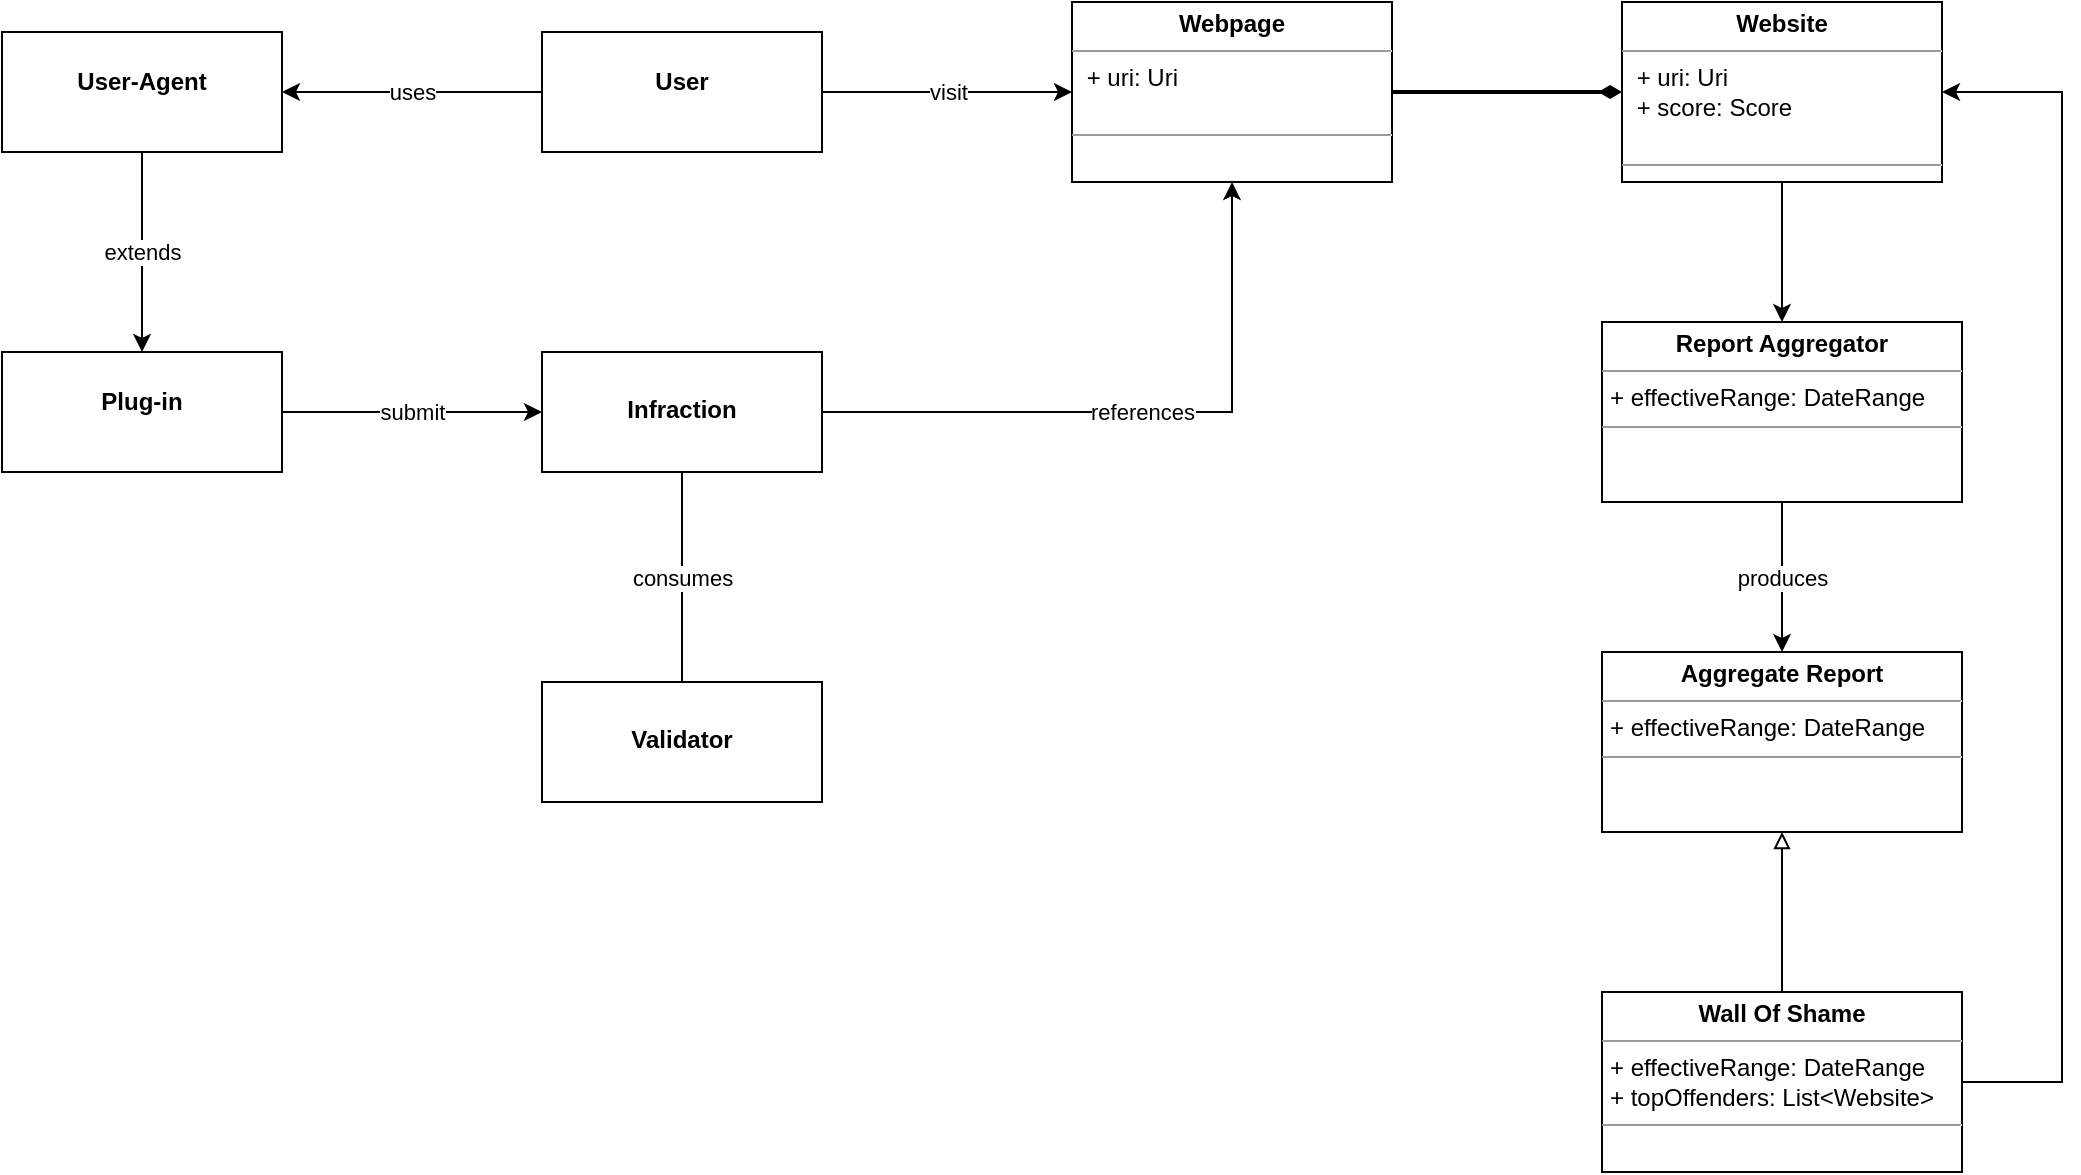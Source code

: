 <mxfile version="14.6.13" type="device" pages="2"><diagram id="81mISGI1vYHHDTWpU5pt" name="Entities"><mxGraphModel dx="1089" dy="964" grid="1" gridSize="10" guides="1" tooltips="1" connect="1" arrows="1" fold="1" page="1" pageScale="1" pageWidth="850" pageHeight="1100" math="0" shadow="0"><root><mxCell id="0"/><mxCell id="1" parent="0"/><mxCell id="MjmT01dzy0nshGW_xpt6-8" value="visit" style="edgeStyle=orthogonalEdgeStyle;rounded=0;orthogonalLoop=1;jettySize=auto;html=1;" parent="1" source="MjmT01dzy0nshGW_xpt6-4" target="MjmT01dzy0nshGW_xpt6-28" edge="1"><mxGeometry relative="1" as="geometry"><mxPoint x="575" y="90" as="targetPoint"/></mxGeometry></mxCell><mxCell id="MjmT01dzy0nshGW_xpt6-9" value="submit" style="edgeStyle=orthogonalEdgeStyle;rounded=0;orthogonalLoop=1;jettySize=auto;html=1;exitX=1;exitY=0.5;exitDx=0;exitDy=0;" parent="1" source="MjmT01dzy0nshGW_xpt6-15" target="MjmT01dzy0nshGW_xpt6-7" edge="1"><mxGeometry relative="1" as="geometry"/></mxCell><mxCell id="MjmT01dzy0nshGW_xpt6-17" value="uses" style="edgeStyle=orthogonalEdgeStyle;rounded=0;orthogonalLoop=1;jettySize=auto;html=1;startArrow=none;startFill=0;endArrow=classic;endFill=1;strokeWidth=1;" parent="1" source="MjmT01dzy0nshGW_xpt6-4" target="MjmT01dzy0nshGW_xpt6-5" edge="1"><mxGeometry relative="1" as="geometry"/></mxCell><mxCell id="MjmT01dzy0nshGW_xpt6-4" value="&lt;p style=&quot;margin: 0px ; margin-top: 4px ; text-align: center&quot;&gt;&lt;br&gt;&lt;b&gt;User&lt;/b&gt;&lt;/p&gt;" style="verticalAlign=top;align=left;overflow=fill;fontSize=12;fontFamily=Helvetica;html=1;" parent="1" vertex="1"><mxGeometry x="300" y="60" width="140" height="60" as="geometry"/></mxCell><mxCell id="MjmT01dzy0nshGW_xpt6-16" value="extends" style="edgeStyle=orthogonalEdgeStyle;rounded=0;orthogonalLoop=1;jettySize=auto;html=1;startArrow=none;startFill=0;endArrow=classic;endFill=1;strokeWidth=1;" parent="1" source="MjmT01dzy0nshGW_xpt6-5" target="MjmT01dzy0nshGW_xpt6-15" edge="1"><mxGeometry relative="1" as="geometry"/></mxCell><mxCell id="MjmT01dzy0nshGW_xpt6-5" value="&lt;p style=&quot;margin: 0px ; margin-top: 4px ; text-align: center&quot;&gt;&lt;br&gt;&lt;b&gt;User-Agent&lt;/b&gt;&lt;/p&gt;" style="verticalAlign=top;align=left;overflow=fill;fontSize=12;fontFamily=Helvetica;html=1;" parent="1" vertex="1"><mxGeometry x="30" y="60" width="140" height="60" as="geometry"/></mxCell><mxCell id="MjmT01dzy0nshGW_xpt6-12" value="references" style="edgeStyle=orthogonalEdgeStyle;rounded=0;orthogonalLoop=1;jettySize=auto;html=1;exitX=1;exitY=0.5;exitDx=0;exitDy=0;" parent="1" source="MjmT01dzy0nshGW_xpt6-7" target="MjmT01dzy0nshGW_xpt6-28" edge="1"><mxGeometry relative="1" as="geometry"><mxPoint x="645" y="120" as="targetPoint"/></mxGeometry></mxCell><mxCell id="MjmT01dzy0nshGW_xpt6-35" value="consumes" style="edgeStyle=none;rounded=0;jumpStyle=arc;orthogonalLoop=1;jettySize=auto;html=1;startArrow=none;startFill=0;endArrow=none;endFill=0;strokeWidth=1;" parent="1" source="MjmT01dzy0nshGW_xpt6-7" target="MjmT01dzy0nshGW_xpt6-34" edge="1"><mxGeometry relative="1" as="geometry"/></mxCell><mxCell id="MjmT01dzy0nshGW_xpt6-7" value="&lt;p style=&quot;margin: 0px ; margin-top: 4px ; text-align: center&quot;&gt;&lt;b&gt;&lt;br&gt;&lt;/b&gt;&lt;/p&gt;&lt;p style=&quot;margin: 0px ; margin-top: 4px ; text-align: center&quot;&gt;&lt;b&gt;Infraction&lt;/b&gt;&lt;/p&gt;" style="verticalAlign=top;align=left;overflow=fill;fontSize=12;fontFamily=Helvetica;html=1;" parent="1" vertex="1"><mxGeometry x="300" y="220" width="140" height="60" as="geometry"/></mxCell><mxCell id="MjmT01dzy0nshGW_xpt6-14" style="edgeStyle=orthogonalEdgeStyle;rounded=0;orthogonalLoop=1;jettySize=auto;html=1;startArrow=diamondThin;startFill=1;endArrow=none;endFill=0;strokeWidth=2;entryX=1;entryY=0.5;entryDx=0;entryDy=0;" parent="1" source="MjmT01dzy0nshGW_xpt6-13" target="MjmT01dzy0nshGW_xpt6-28" edge="1"><mxGeometry relative="1" as="geometry"><mxPoint x="715" y="90" as="targetPoint"/></mxGeometry></mxCell><mxCell id="MjmT01dzy0nshGW_xpt6-26" style="edgeStyle=none;rounded=0;orthogonalLoop=1;jettySize=auto;html=1;startArrow=none;startFill=0;endArrow=classic;endFill=1;strokeWidth=1;entryX=0.5;entryY=0;entryDx=0;entryDy=0;" parent="1" source="MjmT01dzy0nshGW_xpt6-13" target="MjmT01dzy0nshGW_xpt6-32" edge="1"><mxGeometry relative="1" as="geometry"><mxPoint x="920" y="270" as="targetPoint"/></mxGeometry></mxCell><mxCell id="MjmT01dzy0nshGW_xpt6-13" value="&lt;p style=&quot;margin: 0px ; margin-top: 4px ; text-align: center&quot;&gt;&lt;b&gt;Website&lt;/b&gt;&lt;/p&gt;&lt;hr size=&quot;1&quot;&gt;&lt;p style=&quot;margin: 0px ; margin-left: 4px&quot;&gt;&amp;nbsp;+ uri: Uri&lt;/p&gt;&lt;p style=&quot;margin: 0px ; margin-left: 4px&quot;&gt;&amp;nbsp;+ score: Score&lt;/p&gt;&lt;br&gt;&lt;hr size=&quot;1&quot;&gt;&lt;p style=&quot;margin: 0px ; margin-left: 4px&quot;&gt;&lt;br&gt;&lt;/p&gt;" style="verticalAlign=top;align=left;overflow=fill;fontSize=12;fontFamily=Helvetica;html=1;" parent="1" vertex="1"><mxGeometry x="840" y="45" width="160" height="90" as="geometry"/></mxCell><mxCell id="MjmT01dzy0nshGW_xpt6-15" value="&lt;p style=&quot;margin: 0px ; margin-top: 4px ; text-align: center&quot;&gt;&lt;br&gt;&lt;b&gt;Plug-in&lt;/b&gt;&lt;/p&gt;" style="verticalAlign=top;align=left;overflow=fill;fontSize=12;fontFamily=Helvetica;html=1;" parent="1" vertex="1"><mxGeometry x="30" y="220" width="140" height="60" as="geometry"/></mxCell><mxCell id="MjmT01dzy0nshGW_xpt6-27" value="&lt;p style=&quot;margin: 0px ; margin-top: 4px ; text-align: center&quot;&gt;&lt;b&gt;Aggregate Report&lt;/b&gt;&lt;/p&gt;&lt;hr size=&quot;1&quot;&gt;&lt;p style=&quot;margin: 0px ; margin-left: 4px&quot;&gt;+ effectiveRange: DateRange&lt;/p&gt;&lt;hr size=&quot;1&quot;&gt;&lt;p style=&quot;margin: 0px ; margin-left: 4px&quot;&gt;&lt;br&gt;&lt;/p&gt;" style="verticalAlign=top;align=left;overflow=fill;fontSize=12;fontFamily=Helvetica;html=1;" parent="1" vertex="1"><mxGeometry x="830" y="370" width="180" height="90" as="geometry"/></mxCell><mxCell id="MjmT01dzy0nshGW_xpt6-28" value="&lt;p style=&quot;margin: 0px ; margin-top: 4px ; text-align: center&quot;&gt;&lt;b&gt;Webpage&lt;/b&gt;&lt;/p&gt;&lt;hr size=&quot;1&quot;&gt;&lt;p style=&quot;margin: 0px ; margin-left: 4px&quot;&gt;&amp;nbsp;+ uri: Uri&lt;/p&gt;&lt;br&gt;&lt;hr size=&quot;1&quot;&gt;&lt;p style=&quot;margin: 0px ; margin-left: 4px&quot;&gt;&lt;br&gt;&lt;/p&gt;" style="verticalAlign=top;align=left;overflow=fill;fontSize=12;fontFamily=Helvetica;html=1;" parent="1" vertex="1"><mxGeometry x="565" y="45" width="160" height="90" as="geometry"/></mxCell><mxCell id="MjmT01dzy0nshGW_xpt6-30" style="edgeStyle=none;rounded=0;orthogonalLoop=1;jettySize=auto;html=1;startArrow=none;startFill=0;endArrow=block;endFill=0;strokeWidth=1;" parent="1" source="MjmT01dzy0nshGW_xpt6-29" target="MjmT01dzy0nshGW_xpt6-27" edge="1"><mxGeometry relative="1" as="geometry"/></mxCell><mxCell id="MjmT01dzy0nshGW_xpt6-31" style="edgeStyle=none;rounded=0;orthogonalLoop=1;jettySize=auto;html=1;entryX=1;entryY=0.5;entryDx=0;entryDy=0;startArrow=none;startFill=0;endArrow=classic;endFill=1;strokeWidth=1;" parent="1" source="MjmT01dzy0nshGW_xpt6-29" target="MjmT01dzy0nshGW_xpt6-13" edge="1"><mxGeometry relative="1" as="geometry"><Array as="points"><mxPoint x="1060" y="585"/><mxPoint x="1060" y="90"/></Array></mxGeometry></mxCell><mxCell id="MjmT01dzy0nshGW_xpt6-29" value="&lt;p style=&quot;margin: 0px ; margin-top: 4px ; text-align: center&quot;&gt;&lt;b&gt;Wall Of Shame&lt;/b&gt;&lt;/p&gt;&lt;hr size=&quot;1&quot;&gt;&lt;p style=&quot;margin: 0px ; margin-left: 4px&quot;&gt;+ effectiveRange: DateRange&lt;/p&gt;&lt;p style=&quot;margin: 0px ; margin-left: 4px&quot;&gt;+ topOffenders: List&amp;lt;Website&amp;gt;&lt;/p&gt;&lt;hr size=&quot;1&quot;&gt;&lt;p style=&quot;margin: 0px ; margin-left: 4px&quot;&gt;&lt;br&gt;&lt;/p&gt;" style="verticalAlign=top;align=left;overflow=fill;fontSize=12;fontFamily=Helvetica;html=1;" parent="1" vertex="1"><mxGeometry x="830" y="540" width="180" height="90" as="geometry"/></mxCell><mxCell id="MjmT01dzy0nshGW_xpt6-33" value="produces" style="edgeStyle=none;rounded=0;orthogonalLoop=1;jettySize=auto;html=1;startArrow=none;startFill=0;endArrow=classic;endFill=1;strokeWidth=1;jumpStyle=arc;" parent="1" source="MjmT01dzy0nshGW_xpt6-32" target="MjmT01dzy0nshGW_xpt6-27" edge="1"><mxGeometry relative="1" as="geometry"/></mxCell><mxCell id="MjmT01dzy0nshGW_xpt6-32" value="&lt;p style=&quot;margin: 0px ; margin-top: 4px ; text-align: center&quot;&gt;&lt;b&gt;Report Aggregator&lt;/b&gt;&lt;/p&gt;&lt;hr size=&quot;1&quot;&gt;&lt;p style=&quot;margin: 0px ; margin-left: 4px&quot;&gt;+ effectiveRange: DateRange&lt;/p&gt;&lt;hr size=&quot;1&quot;&gt;&lt;p style=&quot;margin: 0px ; margin-left: 4px&quot;&gt;&lt;br&gt;&lt;/p&gt;" style="verticalAlign=top;align=left;overflow=fill;fontSize=12;fontFamily=Helvetica;html=1;" parent="1" vertex="1"><mxGeometry x="830" y="205" width="180" height="90" as="geometry"/></mxCell><mxCell id="MjmT01dzy0nshGW_xpt6-34" value="&lt;p style=&quot;margin: 0px ; margin-top: 4px ; text-align: center&quot;&gt;&lt;br&gt;&lt;/p&gt;&lt;p style=&quot;margin: 0px ; margin-top: 4px ; text-align: center&quot;&gt;&lt;b&gt;Validator&lt;/b&gt;&lt;/p&gt;" style="verticalAlign=top;align=left;overflow=fill;fontSize=12;fontFamily=Helvetica;html=1;" parent="1" vertex="1"><mxGeometry x="300" y="385" width="140" height="60" as="geometry"/></mxCell></root></mxGraphModel></diagram><diagram id="rZK5_b4hF7DNVmQrpvd3" name="Components"><mxGraphModel dx="1089" dy="964" grid="1" gridSize="10" guides="1" tooltips="1" connect="1" arrows="1" fold="1" page="1" pageScale="1" pageWidth="850" pageHeight="1100" math="0" shadow="0"><root><mxCell id="8K4_PSmntXc_BzMkJT7t-0"/><mxCell id="8K4_PSmntXc_BzMkJT7t-1" parent="8K4_PSmntXc_BzMkJT7t-0"/><mxCell id="8K4_PSmntXc_BzMkJT7t-32" value="" style="rounded=0;whiteSpace=wrap;html=1;fillColor=none;" vertex="1" parent="8K4_PSmntXc_BzMkJT7t-1"><mxGeometry x="429.5" y="211.5" width="150" height="470" as="geometry"/></mxCell><mxCell id="8K4_PSmntXc_BzMkJT7t-33" value="" style="rounded=0;whiteSpace=wrap;html=1;fillColor=none;" vertex="1" parent="8K4_PSmntXc_BzMkJT7t-1"><mxGeometry x="203.25" y="221.5" width="150" height="470" as="geometry"/></mxCell><mxCell id="8K4_PSmntXc_BzMkJT7t-13" value="" style="rounded=0;whiteSpace=wrap;html=1;fillColor=none;" vertex="1" parent="8K4_PSmntXc_BzMkJT7t-1"><mxGeometry x="669" y="210" width="120" height="470" as="geometry"/></mxCell><mxCell id="8K4_PSmntXc_BzMkJT7t-10" style="edgeStyle=none;rounded=0;orthogonalLoop=1;jettySize=auto;html=1;startArrow=classic;startFill=1;" edge="1" parent="8K4_PSmntXc_BzMkJT7t-1" source="8K4_PSmntXc_BzMkJT7t-6" target="8K4_PSmntXc_BzMkJT7t-8"><mxGeometry relative="1" as="geometry"/></mxCell><mxCell id="8K4_PSmntXc_BzMkJT7t-6" value="infraction&lt;br&gt;validator" style="outlineConnect=0;dashed=0;verticalLabelPosition=bottom;verticalAlign=top;align=center;html=1;shape=mxgraph.aws3.lambda_function;fillColor=#F58534;gradientColor=none;" vertex="1" parent="8K4_PSmntXc_BzMkJT7t-1"><mxGeometry x="470" y="260.5" width="69" height="72" as="geometry"/></mxCell><mxCell id="8K4_PSmntXc_BzMkJT7t-9" value="infractions" style="edgeStyle=none;rounded=0;orthogonalLoop=1;jettySize=auto;html=1;" edge="1" parent="8K4_PSmntXc_BzMkJT7t-1" source="8K4_PSmntXc_BzMkJT7t-7" target="8K4_PSmntXc_BzMkJT7t-6"><mxGeometry relative="1" as="geometry"><mxPoint x="440" y="296.5" as="targetPoint"/></mxGeometry></mxCell><mxCell id="8K4_PSmntXc_BzMkJT7t-12" style="edgeStyle=none;rounded=0;orthogonalLoop=1;jettySize=auto;html=1;endArrow=oval;endFill=0;" edge="1" parent="8K4_PSmntXc_BzMkJT7t-1" source="8K4_PSmntXc_BzMkJT7t-7"><mxGeometry relative="1" as="geometry"><mxPoint x="120" y="296.5" as="targetPoint"/></mxGeometry></mxCell><mxCell id="8K4_PSmntXc_BzMkJT7t-7" value="Infraction API" style="outlineConnect=0;dashed=0;verticalLabelPosition=bottom;verticalAlign=top;align=center;html=1;shape=mxgraph.aws3.api_gateway;fillColor=#D9A741;gradientColor=none;" vertex="1" parent="8K4_PSmntXc_BzMkJT7t-1"><mxGeometry x="240" y="250" width="76.5" height="93" as="geometry"/></mxCell><mxCell id="8K4_PSmntXc_BzMkJT7t-16" style="edgeStyle=none;rounded=0;orthogonalLoop=1;jettySize=auto;html=1;endArrow=classic;endFill=1;startArrow=none;startFill=0;" edge="1" parent="8K4_PSmntXc_BzMkJT7t-1" source="8K4_PSmntXc_BzMkJT7t-8" target="8K4_PSmntXc_BzMkJT7t-15"><mxGeometry relative="1" as="geometry"><Array as="points"><mxPoint x="935" y="297"/></Array></mxGeometry></mxCell><mxCell id="8K4_PSmntXc_BzMkJT7t-8" value="infraction store" style="points=[[0,0,0],[0.25,0,0],[0.5,0,0],[0.75,0,0],[1,0,0],[0,1,0],[0.25,1,0],[0.5,1,0],[0.75,1,0],[1,1,0],[0,0.25,0],[0,0.5,0],[0,0.75,0],[1,0.25,0],[1,0.5,0],[1,0.75,0]];outlineConnect=0;fontColor=#232F3E;gradientColor=#4D72F3;gradientDirection=north;fillColor=#3334B9;strokeColor=#ffffff;dashed=0;verticalLabelPosition=bottom;verticalAlign=top;align=center;html=1;fontSize=12;fontStyle=0;aspect=fixed;shape=mxgraph.aws4.resourceIcon;resIcon=mxgraph.aws4.dynamodb;" vertex="1" parent="8K4_PSmntXc_BzMkJT7t-1"><mxGeometry x="690" y="257.5" width="78" height="78" as="geometry"/></mxCell><mxCell id="8K4_PSmntXc_BzMkJT7t-11" value="user / identity&lt;br&gt;store" style="points=[[0,0,0],[0.25,0,0],[0.5,0,0],[0.75,0,0],[1,0,0],[0,1,0],[0.25,1,0],[0.5,1,0],[0.75,1,0],[1,1,0],[0,0.25,0],[0,0.5,0],[0,0.75,0],[1,0.25,0],[1,0.5,0],[1,0.75,0]];outlineConnect=0;fontColor=#232F3E;gradientColor=#4D72F3;gradientDirection=north;fillColor=#3334B9;strokeColor=#ffffff;dashed=0;verticalLabelPosition=bottom;verticalAlign=top;align=center;html=1;fontSize=12;fontStyle=0;aspect=fixed;shape=mxgraph.aws4.resourceIcon;resIcon=mxgraph.aws4.dynamodb;" vertex="1" parent="8K4_PSmntXc_BzMkJT7t-1"><mxGeometry x="690" y="407.5" width="78" height="78" as="geometry"/></mxCell><mxCell id="8K4_PSmntXc_BzMkJT7t-20" style="edgeStyle=none;rounded=0;orthogonalLoop=1;jettySize=auto;html=1;startArrow=none;startFill=0;endArrow=classic;endFill=1;" edge="1" parent="8K4_PSmntXc_BzMkJT7t-1" source="8K4_PSmntXc_BzMkJT7t-14" target="8K4_PSmntXc_BzMkJT7t-19"><mxGeometry relative="1" as="geometry"/></mxCell><mxCell id="8K4_PSmntXc_BzMkJT7t-14" value="reports store" style="outlineConnect=0;dashed=0;verticalLabelPosition=bottom;verticalAlign=top;align=center;html=1;shape=mxgraph.aws3.s3;fillColor=#E05243;gradientColor=none;" vertex="1" parent="8K4_PSmntXc_BzMkJT7t-1"><mxGeometry x="691.5" y="540" width="76.5" height="93" as="geometry"/></mxCell><mxCell id="8K4_PSmntXc_BzMkJT7t-17" style="edgeStyle=none;rounded=0;orthogonalLoop=1;jettySize=auto;html=1;endArrow=classic;endFill=1;" edge="1" parent="8K4_PSmntXc_BzMkJT7t-1" source="8K4_PSmntXc_BzMkJT7t-15" target="8K4_PSmntXc_BzMkJT7t-14"><mxGeometry relative="1" as="geometry"><Array as="points"><mxPoint x="935" y="587"/></Array></mxGeometry></mxCell><mxCell id="8K4_PSmntXc_BzMkJT7t-15" value="report&lt;br&gt;aggregator" style="outlineConnect=0;dashed=0;verticalLabelPosition=bottom;verticalAlign=top;align=center;html=1;shape=mxgraph.aws3.lambda_function;fillColor=#F58534;gradientColor=none;" vertex="1" parent="8K4_PSmntXc_BzMkJT7t-1"><mxGeometry x="900" y="410.5" width="69" height="72" as="geometry"/></mxCell><mxCell id="8K4_PSmntXc_BzMkJT7t-19" value="top&lt;br&gt;offenders" style="verticalLabelPosition=bottom;html=1;verticalAlign=top;align=center;strokeColor=none;fillColor=#00BEF2;shape=mxgraph.azure.file_2;pointerEvents=1;" vertex="1" parent="8K4_PSmntXc_BzMkJT7t-1"><mxGeometry x="480.75" y="561.5" width="47.5" height="50" as="geometry"/></mxCell><mxCell id="8K4_PSmntXc_BzMkJT7t-24" style="edgeStyle=none;rounded=0;orthogonalLoop=1;jettySize=auto;html=1;entryX=0;entryY=0.5;entryDx=0;entryDy=0;entryPerimeter=0;startArrow=classic;startFill=1;endArrow=classic;endFill=1;" edge="1" parent="8K4_PSmntXc_BzMkJT7t-1" source="8K4_PSmntXc_BzMkJT7t-22" target="8K4_PSmntXc_BzMkJT7t-11"><mxGeometry relative="1" as="geometry"/></mxCell><mxCell id="8K4_PSmntXc_BzMkJT7t-22" value="user&lt;br&gt;CRUD" style="outlineConnect=0;dashed=0;verticalLabelPosition=bottom;verticalAlign=top;align=center;html=1;shape=mxgraph.aws3.lambda_function;fillColor=#F58534;gradientColor=none;" vertex="1" parent="8K4_PSmntXc_BzMkJT7t-1"><mxGeometry x="470" y="410.5" width="69" height="72" as="geometry"/></mxCell><mxCell id="8K4_PSmntXc_BzMkJT7t-25" style="edgeStyle=none;rounded=0;orthogonalLoop=1;jettySize=auto;html=1;startArrow=none;startFill=0;endArrow=classic;endFill=1;" edge="1" parent="8K4_PSmntXc_BzMkJT7t-1" source="8K4_PSmntXc_BzMkJT7t-23" target="8K4_PSmntXc_BzMkJT7t-22"><mxGeometry relative="1" as="geometry"/></mxCell><mxCell id="8K4_PSmntXc_BzMkJT7t-23" value="User API" style="outlineConnect=0;dashed=0;verticalLabelPosition=bottom;verticalAlign=top;align=center;html=1;shape=mxgraph.aws3.api_gateway;fillColor=#D9A741;gradientColor=none;" vertex="1" parent="8K4_PSmntXc_BzMkJT7t-1"><mxGeometry x="240" y="400" width="76.5" height="93" as="geometry"/></mxCell><mxCell id="8K4_PSmntXc_BzMkJT7t-26" style="edgeStyle=none;rounded=0;orthogonalLoop=1;jettySize=auto;html=1;endArrow=oval;endFill=0;" edge="1" parent="8K4_PSmntXc_BzMkJT7t-1" source="8K4_PSmntXc_BzMkJT7t-23"><mxGeometry relative="1" as="geometry"><mxPoint x="120" y="446" as="targetPoint"/><mxPoint x="250" y="446" as="sourcePoint"/></mxGeometry></mxCell><mxCell id="8K4_PSmntXc_BzMkJT7t-29" value="Data Layer" style="text;html=1;strokeColor=none;fillColor=none;align=center;verticalAlign=middle;whiteSpace=wrap;rounded=0;" vertex="1" parent="8K4_PSmntXc_BzMkJT7t-1"><mxGeometry x="680" y="180" width="100" height="20" as="geometry"/></mxCell><mxCell id="8K4_PSmntXc_BzMkJT7t-30" value="API Layer" style="text;html=1;strokeColor=none;fillColor=none;align=center;verticalAlign=middle;whiteSpace=wrap;rounded=0;" vertex="1" parent="8K4_PSmntXc_BzMkJT7t-1"><mxGeometry x="228.25" y="180" width="100" height="20" as="geometry"/></mxCell><mxCell id="8K4_PSmntXc_BzMkJT7t-31" value="Implementation" style="text;html=1;strokeColor=none;fillColor=none;align=center;verticalAlign=middle;whiteSpace=wrap;rounded=0;" vertex="1" parent="8K4_PSmntXc_BzMkJT7t-1"><mxGeometry x="454.5" y="180" width="100" height="20" as="geometry"/></mxCell><mxCell id="8K4_PSmntXc_BzMkJT7t-35" style="edgeStyle=none;rounded=0;orthogonalLoop=1;jettySize=auto;html=1;startArrow=classic;startFill=1;endArrow=none;endFill=0;entryX=0;entryY=0.5;entryDx=0;entryDy=0;entryPerimeter=0;" edge="1" parent="8K4_PSmntXc_BzMkJT7t-1" source="8K4_PSmntXc_BzMkJT7t-34" target="8K4_PSmntXc_BzMkJT7t-19"><mxGeometry relative="1" as="geometry"><mxPoint x="400" y="600" as="targetPoint"/></mxGeometry></mxCell><mxCell id="8K4_PSmntXc_BzMkJT7t-34" value="CDN" style="aspect=fixed;html=1;points=[];align=center;image;fontSize=12;image=img/lib/azure2/app_services/CDN_Profiles.svg;fillColor=none;" vertex="1" parent="8K4_PSmntXc_BzMkJT7t-1"><mxGeometry x="240" y="566.5" width="68" height="40" as="geometry"/></mxCell></root></mxGraphModel></diagram></mxfile>
